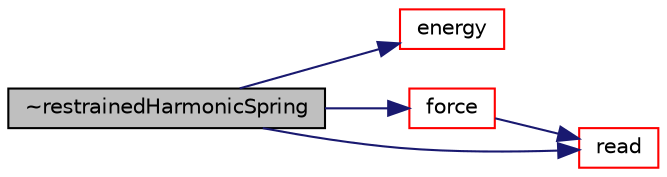 digraph "~restrainedHarmonicSpring"
{
  bgcolor="transparent";
  edge [fontname="Helvetica",fontsize="10",labelfontname="Helvetica",labelfontsize="10"];
  node [fontname="Helvetica",fontsize="10",shape=record];
  rankdir="LR";
  Node1 [label="~restrainedHarmonicSpring",height=0.2,width=0.4,color="black", fillcolor="grey75", style="filled", fontcolor="black"];
  Node1 -> Node2 [color="midnightblue",fontsize="10",style="solid",fontname="Helvetica"];
  Node2 [label="energy",height=0.2,width=0.4,color="red",URL="$a02223.html#a57d0c60024dcdf4b0b82faa20302ba18"];
  Node1 -> Node3 [color="midnightblue",fontsize="10",style="solid",fontname="Helvetica"];
  Node3 [label="force",height=0.2,width=0.4,color="red",URL="$a02223.html#ac313d9bbac4731d1373203d0f47ce4fa"];
  Node3 -> Node4 [color="midnightblue",fontsize="10",style="solid",fontname="Helvetica"];
  Node4 [label="read",height=0.2,width=0.4,color="red",URL="$a02223.html#a90f63ba9be6a6529eed861f28787f825",tooltip="Read dictionary. "];
  Node1 -> Node4 [color="midnightblue",fontsize="10",style="solid",fontname="Helvetica"];
}

